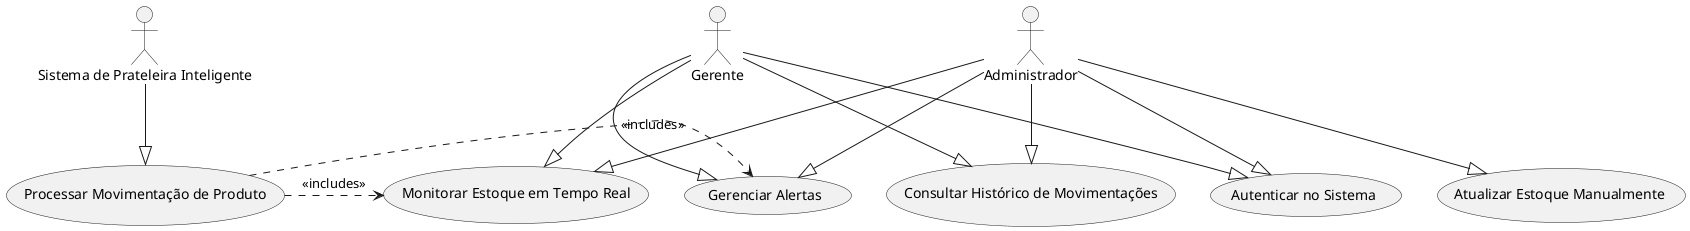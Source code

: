@startuml
' ==== Atores ====
actor "Gerente" as Gerente
actor "Administrador" as Admin
actor "Sistema de Prateleira Inteligente" as SPI

' ==== Casos de Uso (Simplificados) ====
usecase "Monitorar Estoque em Tempo Real" as MonitorarEstoque
usecase "Gerenciar Alertas" as GerenciarAlertas
usecase "Consultar Histórico de Movimentações" as ConsultarHistorico
usecase "Atualizar Estoque Manualmente" as AtualizarEstoque
usecase "Autenticar no Sistema" as Autenticar
usecase "Processar Movimentação de Produto" as ProcessarMovimentacao

' ==== Relações ====
Gerente --|> Autenticar
Admin --|> Autenticar

Gerente --|> MonitorarEstoque
Gerente --|> GerenciarAlertas
Gerente --|> ConsultarHistorico

Admin --|> MonitorarEstoque
Admin --|> GerenciarAlertas
Admin --|> ConsultarHistorico
Admin --|> AtualizarEstoque

SPI --|> ProcessarMovimentacao
ProcessarMovimentacao .> MonitorarEstoque : <<includes>>
ProcessarMovimentacao .> GerenciarAlertas : <<includes>>

@enduml